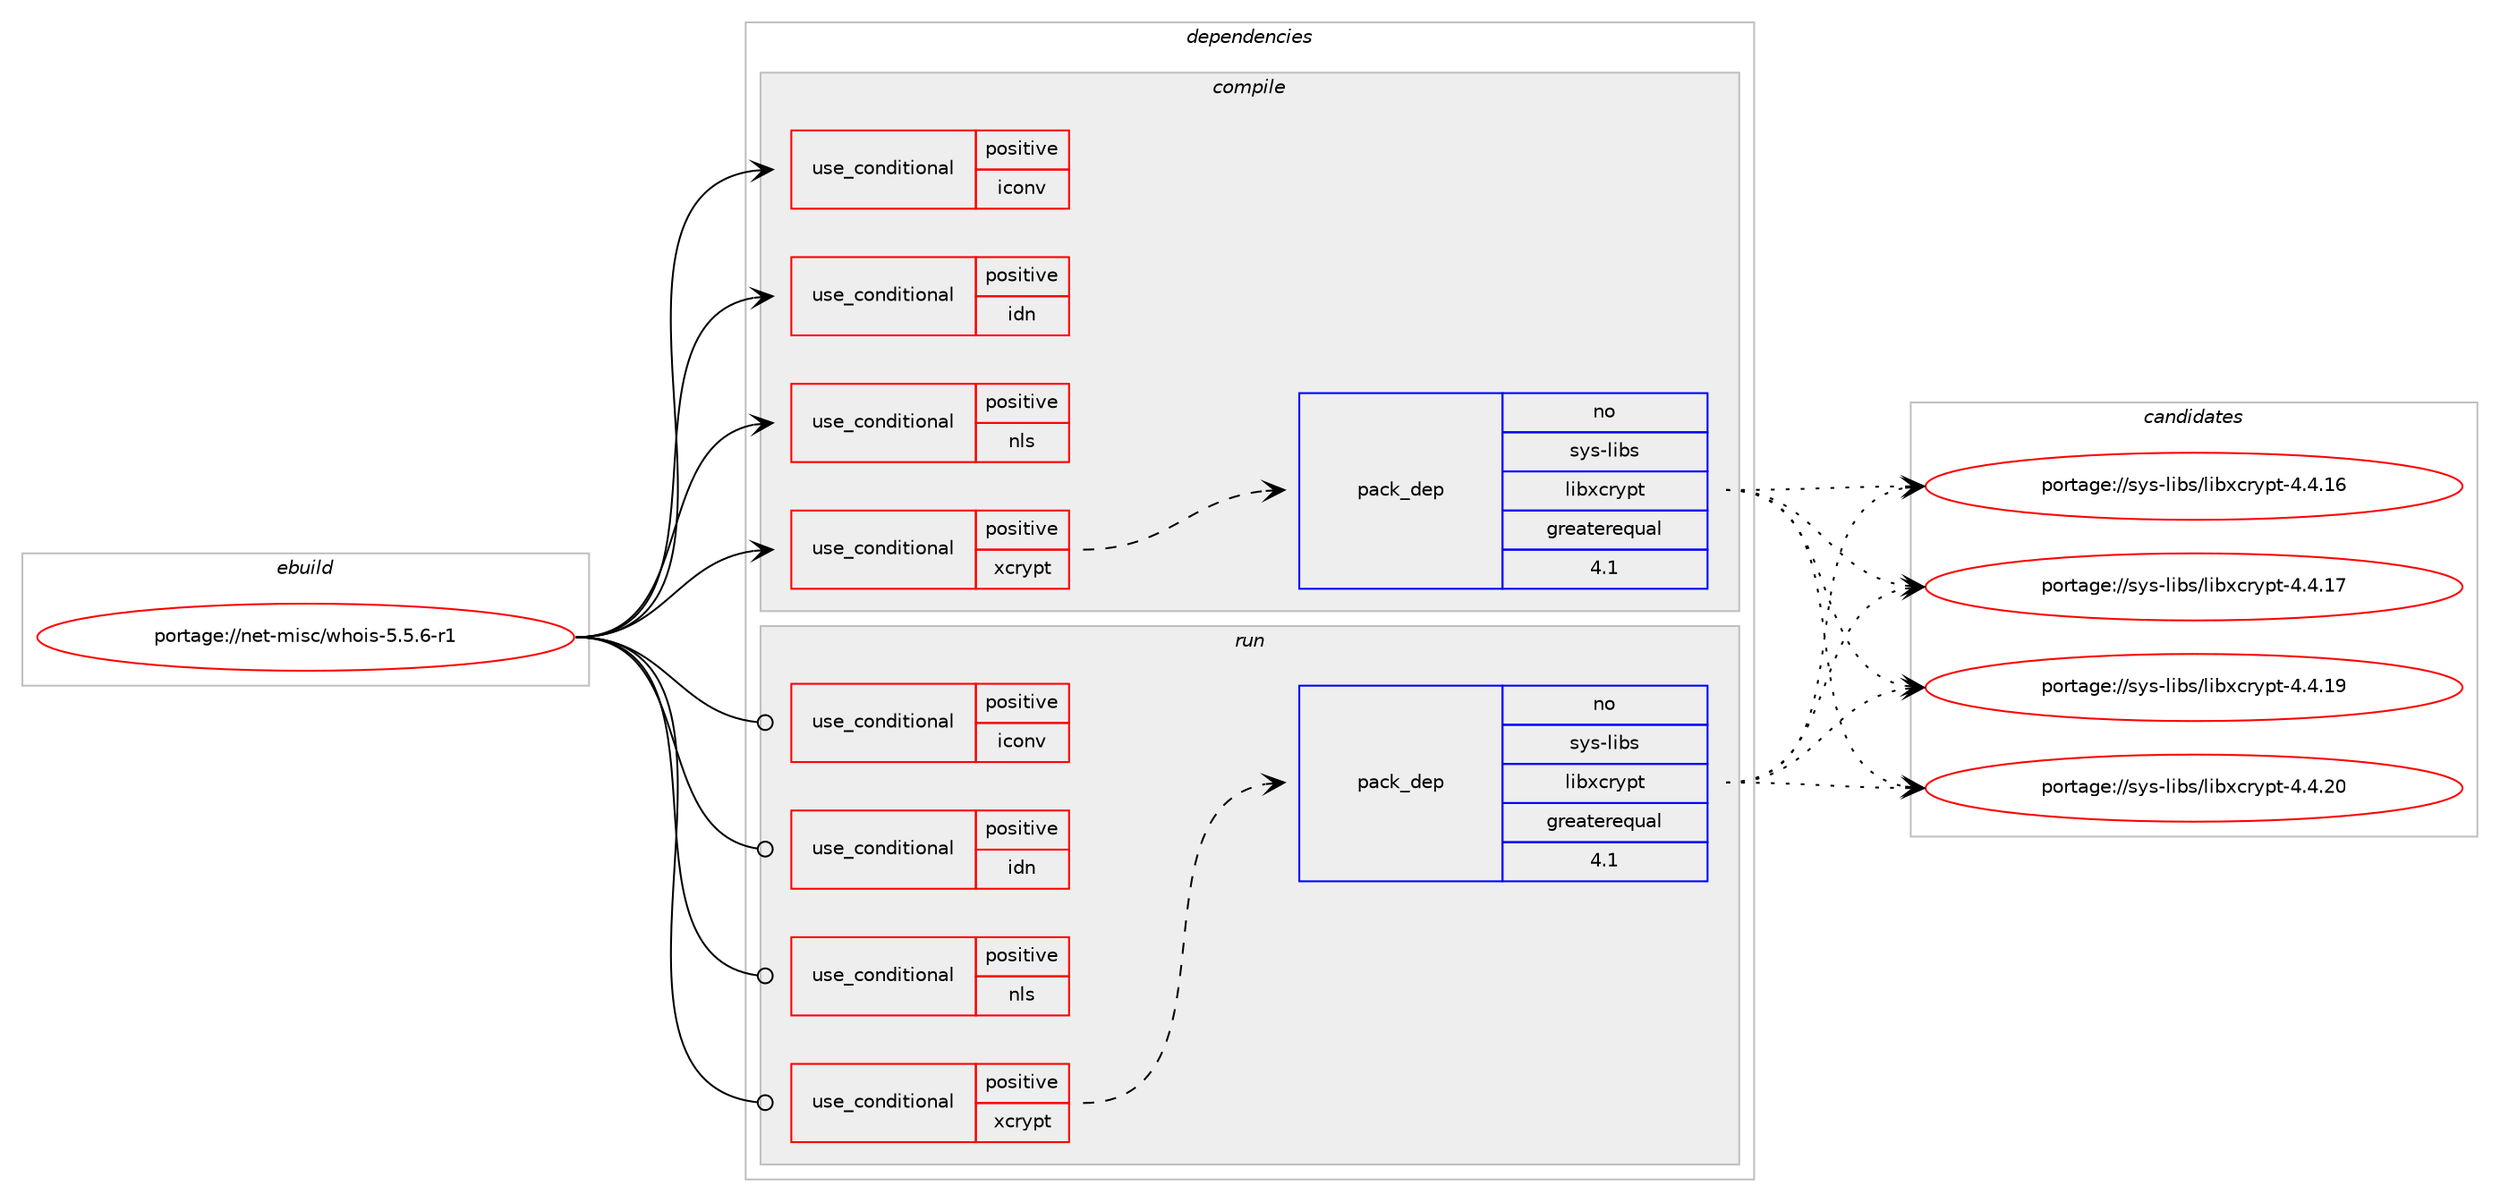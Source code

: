 digraph prolog {

# *************
# Graph options
# *************

newrank=true;
concentrate=true;
compound=true;
graph [rankdir=LR,fontname=Helvetica,fontsize=10,ranksep=1.5];#, ranksep=2.5, nodesep=0.2];
edge  [arrowhead=vee];
node  [fontname=Helvetica,fontsize=10];

# **********
# The ebuild
# **********

subgraph cluster_leftcol {
color=gray;
rank=same;
label=<<i>ebuild</i>>;
id [label="portage://net-misc/whois-5.5.6-r1", color=red, width=4, href="../net-misc/whois-5.5.6-r1.svg"];
}

# ****************
# The dependencies
# ****************

subgraph cluster_midcol {
color=gray;
label=<<i>dependencies</i>>;
subgraph cluster_compile {
fillcolor="#eeeeee";
style=filled;
label=<<i>compile</i>>;
subgraph cond179 {
dependency334 [label=<<TABLE BORDER="0" CELLBORDER="1" CELLSPACING="0" CELLPADDING="4"><TR><TD ROWSPAN="3" CELLPADDING="10">use_conditional</TD></TR><TR><TD>positive</TD></TR><TR><TD>iconv</TD></TR></TABLE>>, shape=none, color=red];
# *** BEGIN UNKNOWN DEPENDENCY TYPE (TODO) ***
# dependency334 -> package_dependency(portage://net-misc/whois-5.5.6-r1,install,no,virtual,libiconv,none,[,,],[],[])
# *** END UNKNOWN DEPENDENCY TYPE (TODO) ***

}
id:e -> dependency334:w [weight=20,style="solid",arrowhead="vee"];
subgraph cond180 {
dependency335 [label=<<TABLE BORDER="0" CELLBORDER="1" CELLSPACING="0" CELLPADDING="4"><TR><TD ROWSPAN="3" CELLPADDING="10">use_conditional</TD></TR><TR><TD>positive</TD></TR><TR><TD>idn</TD></TR></TABLE>>, shape=none, color=red];
# *** BEGIN UNKNOWN DEPENDENCY TYPE (TODO) ***
# dependency335 -> package_dependency(portage://net-misc/whois-5.5.6-r1,install,no,net-dns,libidn2,none,[,,],any_same_slot,[])
# *** END UNKNOWN DEPENDENCY TYPE (TODO) ***

}
id:e -> dependency335:w [weight=20,style="solid",arrowhead="vee"];
subgraph cond181 {
dependency336 [label=<<TABLE BORDER="0" CELLBORDER="1" CELLSPACING="0" CELLPADDING="4"><TR><TD ROWSPAN="3" CELLPADDING="10">use_conditional</TD></TR><TR><TD>positive</TD></TR><TR><TD>nls</TD></TR></TABLE>>, shape=none, color=red];
# *** BEGIN UNKNOWN DEPENDENCY TYPE (TODO) ***
# dependency336 -> package_dependency(portage://net-misc/whois-5.5.6-r1,install,no,virtual,libintl,none,[,,],[],[])
# *** END UNKNOWN DEPENDENCY TYPE (TODO) ***

}
id:e -> dependency336:w [weight=20,style="solid",arrowhead="vee"];
subgraph cond182 {
dependency337 [label=<<TABLE BORDER="0" CELLBORDER="1" CELLSPACING="0" CELLPADDING="4"><TR><TD ROWSPAN="3" CELLPADDING="10">use_conditional</TD></TR><TR><TD>positive</TD></TR><TR><TD>xcrypt</TD></TR></TABLE>>, shape=none, color=red];
subgraph pack151 {
dependency338 [label=<<TABLE BORDER="0" CELLBORDER="1" CELLSPACING="0" CELLPADDING="4" WIDTH="220"><TR><TD ROWSPAN="6" CELLPADDING="30">pack_dep</TD></TR><TR><TD WIDTH="110">no</TD></TR><TR><TD>sys-libs</TD></TR><TR><TD>libxcrypt</TD></TR><TR><TD>greaterequal</TD></TR><TR><TD>4.1</TD></TR></TABLE>>, shape=none, color=blue];
}
dependency337:e -> dependency338:w [weight=20,style="dashed",arrowhead="vee"];
}
id:e -> dependency337:w [weight=20,style="solid",arrowhead="vee"];
}
subgraph cluster_compileandrun {
fillcolor="#eeeeee";
style=filled;
label=<<i>compile and run</i>>;
}
subgraph cluster_run {
fillcolor="#eeeeee";
style=filled;
label=<<i>run</i>>;
subgraph cond183 {
dependency339 [label=<<TABLE BORDER="0" CELLBORDER="1" CELLSPACING="0" CELLPADDING="4"><TR><TD ROWSPAN="3" CELLPADDING="10">use_conditional</TD></TR><TR><TD>positive</TD></TR><TR><TD>iconv</TD></TR></TABLE>>, shape=none, color=red];
# *** BEGIN UNKNOWN DEPENDENCY TYPE (TODO) ***
# dependency339 -> package_dependency(portage://net-misc/whois-5.5.6-r1,run,no,virtual,libiconv,none,[,,],[],[])
# *** END UNKNOWN DEPENDENCY TYPE (TODO) ***

}
id:e -> dependency339:w [weight=20,style="solid",arrowhead="odot"];
subgraph cond184 {
dependency340 [label=<<TABLE BORDER="0" CELLBORDER="1" CELLSPACING="0" CELLPADDING="4"><TR><TD ROWSPAN="3" CELLPADDING="10">use_conditional</TD></TR><TR><TD>positive</TD></TR><TR><TD>idn</TD></TR></TABLE>>, shape=none, color=red];
# *** BEGIN UNKNOWN DEPENDENCY TYPE (TODO) ***
# dependency340 -> package_dependency(portage://net-misc/whois-5.5.6-r1,run,no,net-dns,libidn2,none,[,,],any_same_slot,[])
# *** END UNKNOWN DEPENDENCY TYPE (TODO) ***

}
id:e -> dependency340:w [weight=20,style="solid",arrowhead="odot"];
subgraph cond185 {
dependency341 [label=<<TABLE BORDER="0" CELLBORDER="1" CELLSPACING="0" CELLPADDING="4"><TR><TD ROWSPAN="3" CELLPADDING="10">use_conditional</TD></TR><TR><TD>positive</TD></TR><TR><TD>nls</TD></TR></TABLE>>, shape=none, color=red];
# *** BEGIN UNKNOWN DEPENDENCY TYPE (TODO) ***
# dependency341 -> package_dependency(portage://net-misc/whois-5.5.6-r1,run,no,virtual,libintl,none,[,,],[],[])
# *** END UNKNOWN DEPENDENCY TYPE (TODO) ***

}
id:e -> dependency341:w [weight=20,style="solid",arrowhead="odot"];
subgraph cond186 {
dependency342 [label=<<TABLE BORDER="0" CELLBORDER="1" CELLSPACING="0" CELLPADDING="4"><TR><TD ROWSPAN="3" CELLPADDING="10">use_conditional</TD></TR><TR><TD>positive</TD></TR><TR><TD>xcrypt</TD></TR></TABLE>>, shape=none, color=red];
subgraph pack152 {
dependency343 [label=<<TABLE BORDER="0" CELLBORDER="1" CELLSPACING="0" CELLPADDING="4" WIDTH="220"><TR><TD ROWSPAN="6" CELLPADDING="30">pack_dep</TD></TR><TR><TD WIDTH="110">no</TD></TR><TR><TD>sys-libs</TD></TR><TR><TD>libxcrypt</TD></TR><TR><TD>greaterequal</TD></TR><TR><TD>4.1</TD></TR></TABLE>>, shape=none, color=blue];
}
dependency342:e -> dependency343:w [weight=20,style="dashed",arrowhead="vee"];
}
id:e -> dependency342:w [weight=20,style="solid",arrowhead="odot"];
}
}

# **************
# The candidates
# **************

subgraph cluster_choices {
rank=same;
color=gray;
label=<<i>candidates</i>>;

subgraph choice151 {
color=black;
nodesep=1;
choice115121115451081059811547108105981209911412111211645524652464954 [label="portage://sys-libs/libxcrypt-4.4.16", color=red, width=4,href="../sys-libs/libxcrypt-4.4.16.svg"];
choice115121115451081059811547108105981209911412111211645524652464955 [label="portage://sys-libs/libxcrypt-4.4.17", color=red, width=4,href="../sys-libs/libxcrypt-4.4.17.svg"];
choice115121115451081059811547108105981209911412111211645524652464957 [label="portage://sys-libs/libxcrypt-4.4.19", color=red, width=4,href="../sys-libs/libxcrypt-4.4.19.svg"];
choice115121115451081059811547108105981209911412111211645524652465048 [label="portage://sys-libs/libxcrypt-4.4.20", color=red, width=4,href="../sys-libs/libxcrypt-4.4.20.svg"];
dependency338:e -> choice115121115451081059811547108105981209911412111211645524652464954:w [style=dotted,weight="100"];
dependency338:e -> choice115121115451081059811547108105981209911412111211645524652464955:w [style=dotted,weight="100"];
dependency338:e -> choice115121115451081059811547108105981209911412111211645524652464957:w [style=dotted,weight="100"];
dependency338:e -> choice115121115451081059811547108105981209911412111211645524652465048:w [style=dotted,weight="100"];
}
subgraph choice152 {
color=black;
nodesep=1;
choice115121115451081059811547108105981209911412111211645524652464954 [label="portage://sys-libs/libxcrypt-4.4.16", color=red, width=4,href="../sys-libs/libxcrypt-4.4.16.svg"];
choice115121115451081059811547108105981209911412111211645524652464955 [label="portage://sys-libs/libxcrypt-4.4.17", color=red, width=4,href="../sys-libs/libxcrypt-4.4.17.svg"];
choice115121115451081059811547108105981209911412111211645524652464957 [label="portage://sys-libs/libxcrypt-4.4.19", color=red, width=4,href="../sys-libs/libxcrypt-4.4.19.svg"];
choice115121115451081059811547108105981209911412111211645524652465048 [label="portage://sys-libs/libxcrypt-4.4.20", color=red, width=4,href="../sys-libs/libxcrypt-4.4.20.svg"];
dependency343:e -> choice115121115451081059811547108105981209911412111211645524652464954:w [style=dotted,weight="100"];
dependency343:e -> choice115121115451081059811547108105981209911412111211645524652464955:w [style=dotted,weight="100"];
dependency343:e -> choice115121115451081059811547108105981209911412111211645524652464957:w [style=dotted,weight="100"];
dependency343:e -> choice115121115451081059811547108105981209911412111211645524652465048:w [style=dotted,weight="100"];
}
}

}
